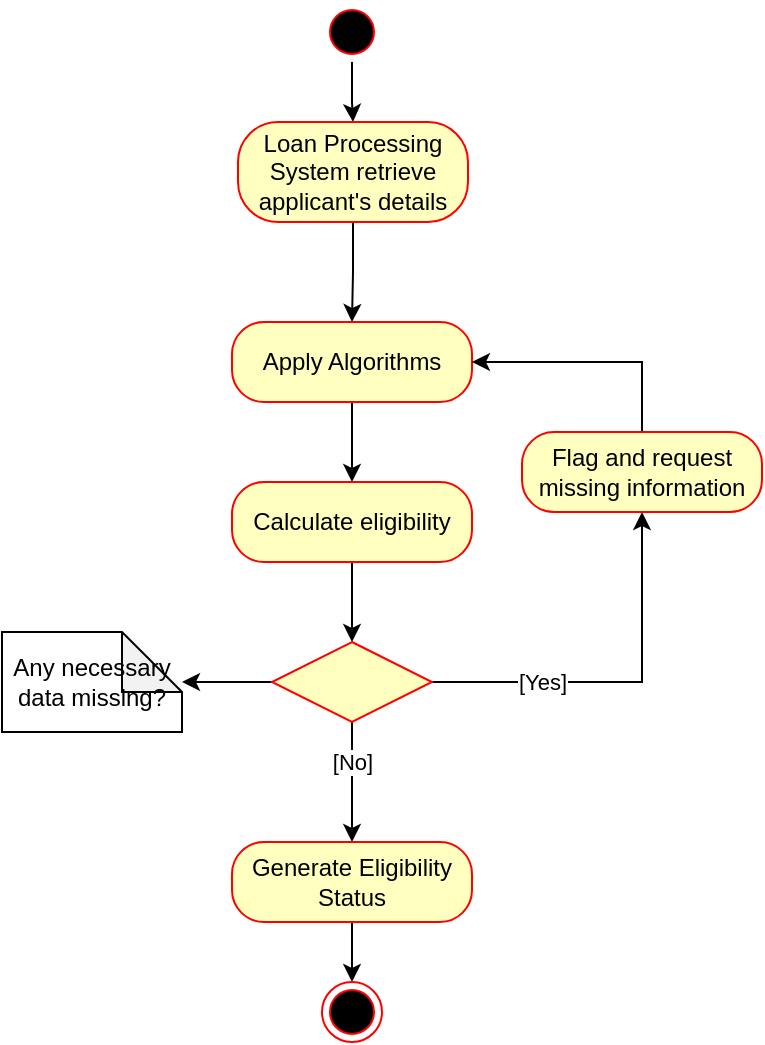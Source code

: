 <mxfile version="22.1.15" type="github">
  <diagram name="Page-1" id="e3qIwDN1JPsnzp20NjJC">
    <mxGraphModel dx="1050" dy="557" grid="1" gridSize="10" guides="1" tooltips="1" connect="1" arrows="1" fold="1" page="1" pageScale="1" pageWidth="850" pageHeight="1100" math="0" shadow="0">
      <root>
        <mxCell id="0" />
        <mxCell id="1" parent="0" />
        <mxCell id="Day1K5ivcyj6U7kzHRMC-5" value="" style="edgeStyle=orthogonalEdgeStyle;rounded=0;orthogonalLoop=1;jettySize=auto;html=1;" edge="1" parent="1" source="Day1K5ivcyj6U7kzHRMC-1" target="Day1K5ivcyj6U7kzHRMC-3">
          <mxGeometry relative="1" as="geometry" />
        </mxCell>
        <mxCell id="Day1K5ivcyj6U7kzHRMC-1" value="" style="ellipse;html=1;shape=startState;fillColor=#000000;strokeColor=#ff0000;" vertex="1" parent="1">
          <mxGeometry x="410" y="10" width="30" height="30" as="geometry" />
        </mxCell>
        <mxCell id="Day1K5ivcyj6U7kzHRMC-8" value="" style="edgeStyle=orthogonalEdgeStyle;rounded=0;orthogonalLoop=1;jettySize=auto;html=1;" edge="1" parent="1" source="Day1K5ivcyj6U7kzHRMC-3" target="Day1K5ivcyj6U7kzHRMC-6">
          <mxGeometry relative="1" as="geometry" />
        </mxCell>
        <mxCell id="Day1K5ivcyj6U7kzHRMC-3" value="Loan Processing System retrieve applicant&#39;s details" style="rounded=1;whiteSpace=wrap;html=1;arcSize=40;fontColor=#000000;fillColor=#ffffc0;strokeColor=#ff0000;" vertex="1" parent="1">
          <mxGeometry x="368" y="70" width="115" height="50" as="geometry" />
        </mxCell>
        <mxCell id="Day1K5ivcyj6U7kzHRMC-11" value="" style="edgeStyle=orthogonalEdgeStyle;rounded=0;orthogonalLoop=1;jettySize=auto;html=1;" edge="1" parent="1" source="Day1K5ivcyj6U7kzHRMC-6" target="Day1K5ivcyj6U7kzHRMC-9">
          <mxGeometry relative="1" as="geometry" />
        </mxCell>
        <mxCell id="Day1K5ivcyj6U7kzHRMC-6" value="Apply Algorithms" style="rounded=1;whiteSpace=wrap;html=1;arcSize=40;fontColor=#000000;fillColor=#ffffc0;strokeColor=#ff0000;" vertex="1" parent="1">
          <mxGeometry x="365" y="170" width="120" height="40" as="geometry" />
        </mxCell>
        <mxCell id="Day1K5ivcyj6U7kzHRMC-15" value="" style="edgeStyle=orthogonalEdgeStyle;rounded=0;orthogonalLoop=1;jettySize=auto;html=1;" edge="1" parent="1" source="Day1K5ivcyj6U7kzHRMC-9" target="Day1K5ivcyj6U7kzHRMC-12">
          <mxGeometry relative="1" as="geometry" />
        </mxCell>
        <mxCell id="Day1K5ivcyj6U7kzHRMC-9" value="Calculate eligibility" style="rounded=1;whiteSpace=wrap;html=1;arcSize=40;fontColor=#000000;fillColor=#ffffc0;strokeColor=#ff0000;" vertex="1" parent="1">
          <mxGeometry x="365" y="250" width="120" height="40" as="geometry" />
        </mxCell>
        <mxCell id="Day1K5ivcyj6U7kzHRMC-17" value="" style="edgeStyle=orthogonalEdgeStyle;rounded=0;orthogonalLoop=1;jettySize=auto;html=1;" edge="1" parent="1" source="Day1K5ivcyj6U7kzHRMC-12" target="Day1K5ivcyj6U7kzHRMC-16">
          <mxGeometry relative="1" as="geometry" />
        </mxCell>
        <mxCell id="Day1K5ivcyj6U7kzHRMC-20" style="edgeStyle=orthogonalEdgeStyle;rounded=0;orthogonalLoop=1;jettySize=auto;html=1;exitX=1;exitY=0.5;exitDx=0;exitDy=0;entryX=0.5;entryY=1;entryDx=0;entryDy=0;" edge="1" parent="1" source="Day1K5ivcyj6U7kzHRMC-12" target="Day1K5ivcyj6U7kzHRMC-18">
          <mxGeometry relative="1" as="geometry" />
        </mxCell>
        <mxCell id="Day1K5ivcyj6U7kzHRMC-23" value="[Yes]" style="edgeLabel;html=1;align=center;verticalAlign=middle;resizable=0;points=[];" vertex="1" connectable="0" parent="Day1K5ivcyj6U7kzHRMC-20">
          <mxGeometry x="-0.528" y="-4" relative="1" as="geometry">
            <mxPoint x="10" y="-4" as="offset" />
          </mxGeometry>
        </mxCell>
        <mxCell id="Day1K5ivcyj6U7kzHRMC-26" value="" style="edgeStyle=orthogonalEdgeStyle;rounded=0;orthogonalLoop=1;jettySize=auto;html=1;" edge="1" parent="1" source="Day1K5ivcyj6U7kzHRMC-12" target="Day1K5ivcyj6U7kzHRMC-24">
          <mxGeometry relative="1" as="geometry" />
        </mxCell>
        <mxCell id="Day1K5ivcyj6U7kzHRMC-30" value="[No]" style="edgeLabel;html=1;align=center;verticalAlign=middle;resizable=0;points=[];" vertex="1" connectable="0" parent="Day1K5ivcyj6U7kzHRMC-26">
          <mxGeometry x="-0.38" relative="1" as="geometry">
            <mxPoint y="1" as="offset" />
          </mxGeometry>
        </mxCell>
        <mxCell id="Day1K5ivcyj6U7kzHRMC-12" value="" style="rhombus;whiteSpace=wrap;html=1;fontColor=#000000;fillColor=#ffffc0;strokeColor=#ff0000;" vertex="1" parent="1">
          <mxGeometry x="385" y="330" width="80" height="40" as="geometry" />
        </mxCell>
        <mxCell id="Day1K5ivcyj6U7kzHRMC-16" value="Any necessary data missing?" style="shape=note;whiteSpace=wrap;html=1;backgroundOutline=1;darkOpacity=0.05;" vertex="1" parent="1">
          <mxGeometry x="250" y="325" width="90" height="50" as="geometry" />
        </mxCell>
        <mxCell id="Day1K5ivcyj6U7kzHRMC-22" style="edgeStyle=orthogonalEdgeStyle;rounded=0;orthogonalLoop=1;jettySize=auto;html=1;exitX=0.5;exitY=0;exitDx=0;exitDy=0;entryX=1;entryY=0.5;entryDx=0;entryDy=0;" edge="1" parent="1" source="Day1K5ivcyj6U7kzHRMC-18" target="Day1K5ivcyj6U7kzHRMC-6">
          <mxGeometry relative="1" as="geometry" />
        </mxCell>
        <mxCell id="Day1K5ivcyj6U7kzHRMC-18" value="Flag and request missing information" style="rounded=1;whiteSpace=wrap;html=1;arcSize=40;fontColor=#000000;fillColor=#ffffc0;strokeColor=#ff0000;" vertex="1" parent="1">
          <mxGeometry x="510" y="225" width="120" height="40" as="geometry" />
        </mxCell>
        <mxCell id="Day1K5ivcyj6U7kzHRMC-28" value="" style="edgeStyle=orthogonalEdgeStyle;rounded=0;orthogonalLoop=1;jettySize=auto;html=1;" edge="1" parent="1" source="Day1K5ivcyj6U7kzHRMC-24" target="Day1K5ivcyj6U7kzHRMC-27">
          <mxGeometry relative="1" as="geometry" />
        </mxCell>
        <mxCell id="Day1K5ivcyj6U7kzHRMC-24" value="Generate Eligibility Status" style="rounded=1;whiteSpace=wrap;html=1;arcSize=40;fontColor=#000000;fillColor=#ffffc0;strokeColor=#ff0000;" vertex="1" parent="1">
          <mxGeometry x="365" y="430" width="120" height="40" as="geometry" />
        </mxCell>
        <mxCell id="Day1K5ivcyj6U7kzHRMC-27" value="" style="ellipse;html=1;shape=endState;fillColor=#000000;strokeColor=#ff0000;" vertex="1" parent="1">
          <mxGeometry x="410" y="500" width="30" height="30" as="geometry" />
        </mxCell>
      </root>
    </mxGraphModel>
  </diagram>
</mxfile>
